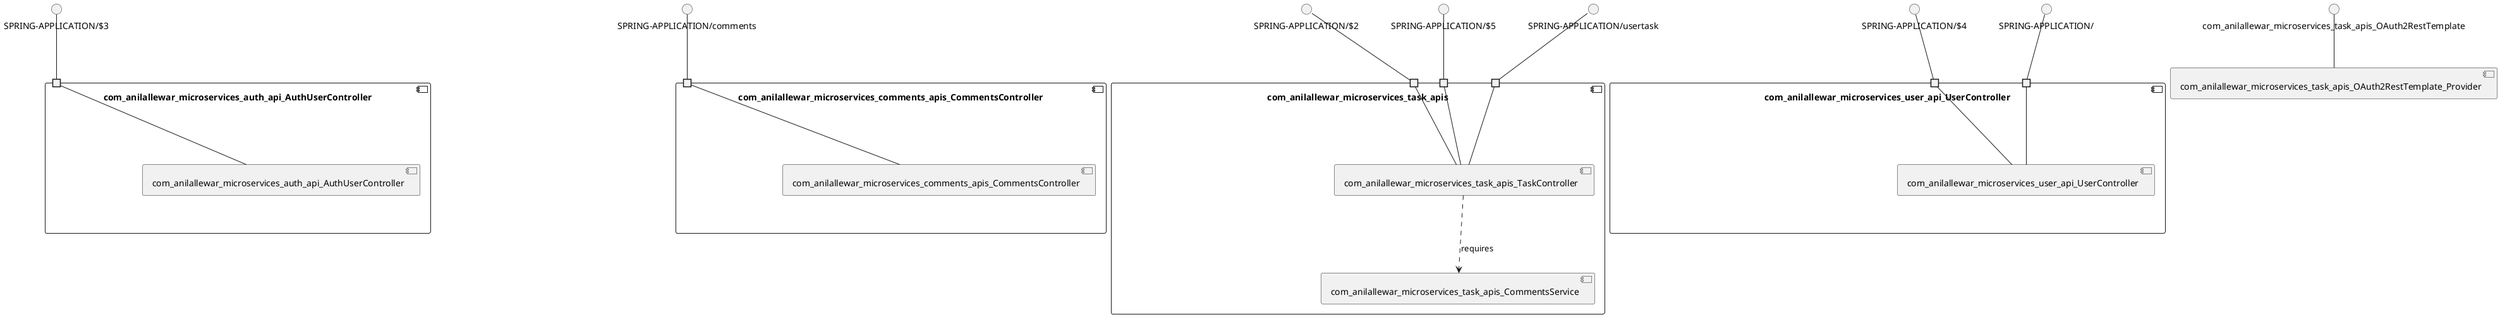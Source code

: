 @startuml
skinparam fixCircleLabelOverlapping true
skinparam componentStyle uml2
component "com_anilallewar_microservices_auth_api_AuthUserController\n\n\n\n\n\n" {
[com_anilallewar_microservices_auth_api_AuthUserController]
portin " " as com_anilallewar_microservices_auth_api_AuthUserController_requires_SPRING_APPLICATION_3
"com_anilallewar_microservices_auth_api_AuthUserController_requires_SPRING_APPLICATION_3"--[com_anilallewar_microservices_auth_api_AuthUserController]
}
interface "SPRING-APPLICATION/$3" as interface.SPRING_APPLICATION_3
interface.SPRING_APPLICATION_3--"com_anilallewar_microservices_auth_api_AuthUserController_requires_SPRING_APPLICATION_3"
component "com_anilallewar_microservices_comments_apis_CommentsController\n\n\n\n\n\n" {
[com_anilallewar_microservices_comments_apis_CommentsController]
portin " " as com_anilallewar_microservices_comments_apis_CommentsController_requires_SPRING_APPLICATION_comments
"com_anilallewar_microservices_comments_apis_CommentsController_requires_SPRING_APPLICATION_comments"--[com_anilallewar_microservices_comments_apis_CommentsController]
}
interface "SPRING-APPLICATION/comments" as interface.SPRING_APPLICATION_comments
interface.SPRING_APPLICATION_comments--"com_anilallewar_microservices_comments_apis_CommentsController_requires_SPRING_APPLICATION_comments"
component "com_anilallewar_microservices_task_apis\n\n\n\n\n\n" {
[com_anilallewar_microservices_task_apis_CommentsService]
[com_anilallewar_microservices_task_apis_TaskController]
portin " " as com_anilallewar_microservices_task_apis_requires_SPRING_APPLICATION_2
portin " " as com_anilallewar_microservices_task_apis_requires_SPRING_APPLICATION_usertask
portin " " as com_anilallewar_microservices_task_apis_requires_SPRING_APPLICATION_5
[com_anilallewar_microservices_task_apis_TaskController]..>[com_anilallewar_microservices_task_apis_CommentsService] : requires
"com_anilallewar_microservices_task_apis_requires_SPRING_APPLICATION_2"--[com_anilallewar_microservices_task_apis_TaskController]
"com_anilallewar_microservices_task_apis_requires_SPRING_APPLICATION_usertask"--[com_anilallewar_microservices_task_apis_TaskController]
"com_anilallewar_microservices_task_apis_requires_SPRING_APPLICATION_5"--[com_anilallewar_microservices_task_apis_TaskController]
}
interface "SPRING-APPLICATION/$2" as interface.SPRING_APPLICATION_2
interface.SPRING_APPLICATION_2--"com_anilallewar_microservices_task_apis_requires_SPRING_APPLICATION_2"
interface "SPRING-APPLICATION/$5" as interface.SPRING_APPLICATION_5
interface.SPRING_APPLICATION_5--"com_anilallewar_microservices_task_apis_requires_SPRING_APPLICATION_5"
interface "SPRING-APPLICATION/usertask" as interface.SPRING_APPLICATION_usertask
interface.SPRING_APPLICATION_usertask--"com_anilallewar_microservices_task_apis_requires_SPRING_APPLICATION_usertask"
component "com_anilallewar_microservices_user_api_UserController\n\n\n\n\n\n" {
[com_anilallewar_microservices_user_api_UserController]
portin " " as com_anilallewar_microservices_user_api_UserController_requires_SPRING_APPLICATION_
portin " " as com_anilallewar_microservices_user_api_UserController_requires_SPRING_APPLICATION_4
"com_anilallewar_microservices_user_api_UserController_requires_SPRING_APPLICATION_4"--[com_anilallewar_microservices_user_api_UserController]
"com_anilallewar_microservices_user_api_UserController_requires_SPRING_APPLICATION_"--[com_anilallewar_microservices_user_api_UserController]
}
interface "SPRING-APPLICATION/$4" as interface.SPRING_APPLICATION_4
interface.SPRING_APPLICATION_4--"com_anilallewar_microservices_user_api_UserController_requires_SPRING_APPLICATION_4"
interface "SPRING-APPLICATION/" as interface.SPRING_APPLICATION_
interface.SPRING_APPLICATION_--"com_anilallewar_microservices_user_api_UserController_requires_SPRING_APPLICATION_"
interface "com_anilallewar_microservices_task_apis_OAuth2RestTemplate" as interface.com_anilallewar_microservices_task_apis_OAuth2RestTemplate
interface.com_anilallewar_microservices_task_apis_OAuth2RestTemplate--[com_anilallewar_microservices_task_apis_OAuth2RestTemplate_Provider]

@enduml
